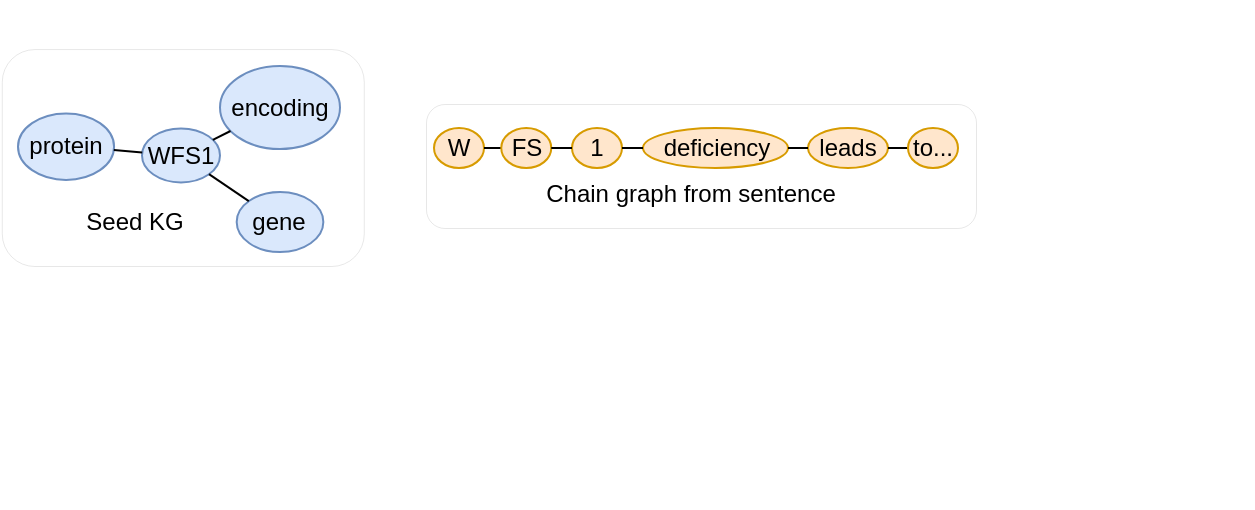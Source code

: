 <mxfile version="21.7.5" type="github">
  <diagram name="Page-1" id="B-3MT0VjL5AQh0WBv9IJ">
    <mxGraphModel dx="1352" dy="927" grid="1" gridSize="10" guides="1" tooltips="1" connect="1" arrows="1" fold="1" page="1" pageScale="1" pageWidth="850" pageHeight="1100" math="0" shadow="0">
      <root>
        <mxCell id="0" />
        <mxCell id="1" parent="0" />
        <mxCell id="_jF0MVlZ8FYj_BNmaVgh-116" value="" style="rounded=1;whiteSpace=wrap;html=1;strokeWidth=0;" vertex="1" parent="1">
          <mxGeometry x="110.89" y="121.54" width="181" height="108.46" as="geometry" />
        </mxCell>
        <mxCell id="_jF0MVlZ8FYj_BNmaVgh-2" value="" style="group" vertex="1" connectable="0" parent="1">
          <mxGeometry x="501" y="103.79" width="235" height="247.21" as="geometry" />
        </mxCell>
        <mxCell id="_jF0MVlZ8FYj_BNmaVgh-3" style="edgeStyle=orthogonalEdgeStyle;rounded=0;orthogonalLoop=1;jettySize=auto;html=1;exitX=1;exitY=0;exitDx=0;exitDy=0;strokeColor=none;" edge="1" parent="_jF0MVlZ8FYj_BNmaVgh-2">
          <mxGeometry relative="1" as="geometry">
            <mxPoint x="-91" y="0.21" as="targetPoint" />
            <mxPoint x="-147.317" y="190.695" as="sourcePoint" />
          </mxGeometry>
        </mxCell>
        <mxCell id="_jF0MVlZ8FYj_BNmaVgh-30" value="&lt;font style=&quot;font-size: 12px;&quot;&gt;encoding&lt;/font&gt;" style="strokeWidth=1;dashed=0;align=center;fontSize=8;shape=ellipse;perimeter=ellipsePerimeter;whiteSpace=wrap;html=1;aspect=fixed;fillColor=#dae8fc;strokeColor=#6c8ebf;" vertex="1" parent="_jF0MVlZ8FYj_BNmaVgh-2">
          <mxGeometry x="-281" y="26.21" width="60" height="41.53" as="geometry" />
        </mxCell>
        <mxCell id="_jF0MVlZ8FYj_BNmaVgh-31" value="&lt;font style=&quot;font-size: 12px;&quot;&gt;protein&lt;/font&gt;" style="strokeWidth=1;dashed=0;align=center;fontSize=8;shape=ellipse;perimeter=ellipsePerimeter;whiteSpace=wrap;html=1;aspect=fixed;fillColor=#dae8fc;strokeColor=#6c8ebf;" vertex="1" parent="_jF0MVlZ8FYj_BNmaVgh-2">
          <mxGeometry x="-382" y="49.91" width="48.04" height="33.25" as="geometry" />
        </mxCell>
        <mxCell id="_jF0MVlZ8FYj_BNmaVgh-33" value="&lt;font style=&quot;font-size: 12px;&quot;&gt;WFS1&lt;/font&gt;" style="strokeWidth=1;dashed=0;align=center;fontSize=8;shape=ellipse;perimeter=ellipsePerimeter;whiteSpace=wrap;html=1;aspect=fixed;fillColor=#dae8fc;strokeColor=#6c8ebf;" vertex="1" parent="_jF0MVlZ8FYj_BNmaVgh-2">
          <mxGeometry x="-320" y="57.4" width="39" height="27" as="geometry" />
        </mxCell>
        <mxCell id="_jF0MVlZ8FYj_BNmaVgh-34" value="" style="edgeStyle=none;endArrow=none;dashed=0;html=1;strokeWidth=1;rounded=0;" edge="1" parent="_jF0MVlZ8FYj_BNmaVgh-2" source="_jF0MVlZ8FYj_BNmaVgh-33" target="_jF0MVlZ8FYj_BNmaVgh-30">
          <mxGeometry relative="1" as="geometry" />
        </mxCell>
        <mxCell id="_jF0MVlZ8FYj_BNmaVgh-35" value="" style="edgeStyle=none;endArrow=none;dashed=0;html=1;strokeWidth=1;rounded=0;" edge="1" parent="_jF0MVlZ8FYj_BNmaVgh-2" source="_jF0MVlZ8FYj_BNmaVgh-33" target="_jF0MVlZ8FYj_BNmaVgh-31">
          <mxGeometry relative="1" as="geometry" />
        </mxCell>
        <mxCell id="_jF0MVlZ8FYj_BNmaVgh-37" value="Seed KG" style="text;html=1;align=center;verticalAlign=middle;resizable=0;points=[];autosize=1;strokeColor=none;fillColor=none;" vertex="1" parent="_jF0MVlZ8FYj_BNmaVgh-2">
          <mxGeometry x="-359" y="89.21" width="70" height="30" as="geometry" />
        </mxCell>
        <mxCell id="_jF0MVlZ8FYj_BNmaVgh-59" value="" style="rounded=1;whiteSpace=wrap;html=1;strokeColor=default;strokeWidth=0;" vertex="1" parent="_jF0MVlZ8FYj_BNmaVgh-2">
          <mxGeometry x="-178" y="45.21" width="275" height="62" as="geometry" />
        </mxCell>
        <mxCell id="_jF0MVlZ8FYj_BNmaVgh-102" value="W" style="ellipse;whiteSpace=wrap;html=1;fillColor=#ffe6cc;strokeColor=#d79b00;" vertex="1" parent="_jF0MVlZ8FYj_BNmaVgh-2">
          <mxGeometry x="-174" y="57.21" width="25" height="20" as="geometry" />
        </mxCell>
        <mxCell id="_jF0MVlZ8FYj_BNmaVgh-103" style="edgeStyle=orthogonalEdgeStyle;rounded=0;orthogonalLoop=1;jettySize=auto;html=1;exitX=0;exitY=0.5;exitDx=0;exitDy=0;entryX=1;entryY=0.5;entryDx=0;entryDy=0;endArrow=none;endFill=0;" edge="1" parent="_jF0MVlZ8FYj_BNmaVgh-2" source="_jF0MVlZ8FYj_BNmaVgh-105" target="_jF0MVlZ8FYj_BNmaVgh-102">
          <mxGeometry relative="1" as="geometry" />
        </mxCell>
        <mxCell id="_jF0MVlZ8FYj_BNmaVgh-105" value="FS" style="ellipse;whiteSpace=wrap;html=1;fillColor=#ffe6cc;strokeColor=#d79b00;" vertex="1" parent="_jF0MVlZ8FYj_BNmaVgh-2">
          <mxGeometry x="-140.37" y="57.21" width="25" height="20" as="geometry" />
        </mxCell>
        <mxCell id="_jF0MVlZ8FYj_BNmaVgh-106" value="1" style="ellipse;whiteSpace=wrap;html=1;fillColor=#ffe6cc;strokeColor=#d79b00;" vertex="1" parent="_jF0MVlZ8FYj_BNmaVgh-2">
          <mxGeometry x="-105" y="57.21" width="25" height="20" as="geometry" />
        </mxCell>
        <mxCell id="_jF0MVlZ8FYj_BNmaVgh-104" style="rounded=0;orthogonalLoop=1;jettySize=auto;html=1;exitX=1;exitY=0.5;exitDx=0;exitDy=0;entryX=0;entryY=0.5;entryDx=0;entryDy=0;endArrow=none;endFill=0;" edge="1" parent="_jF0MVlZ8FYj_BNmaVgh-2" source="_jF0MVlZ8FYj_BNmaVgh-105" target="_jF0MVlZ8FYj_BNmaVgh-106">
          <mxGeometry relative="1" as="geometry" />
        </mxCell>
        <mxCell id="_jF0MVlZ8FYj_BNmaVgh-108" value="deficiency" style="ellipse;whiteSpace=wrap;html=1;fillColor=#ffe6cc;strokeColor=#d79b00;" vertex="1" parent="_jF0MVlZ8FYj_BNmaVgh-2">
          <mxGeometry x="-69.5" y="57.21" width="72.5" height="20" as="geometry" />
        </mxCell>
        <mxCell id="_jF0MVlZ8FYj_BNmaVgh-109" value="leads" style="ellipse;whiteSpace=wrap;html=1;fillColor=#ffe6cc;strokeColor=#d79b00;" vertex="1" parent="_jF0MVlZ8FYj_BNmaVgh-2">
          <mxGeometry x="13" y="57.21" width="40" height="20" as="geometry" />
        </mxCell>
        <mxCell id="_jF0MVlZ8FYj_BNmaVgh-107" style="edgeStyle=none;rounded=0;orthogonalLoop=1;jettySize=auto;html=1;exitX=1;exitY=0.5;exitDx=0;exitDy=0;entryX=0;entryY=0.5;entryDx=0;entryDy=0;endArrow=none;endFill=0;" edge="1" parent="_jF0MVlZ8FYj_BNmaVgh-2" source="_jF0MVlZ8FYj_BNmaVgh-108" target="_jF0MVlZ8FYj_BNmaVgh-109">
          <mxGeometry relative="1" as="geometry" />
        </mxCell>
        <mxCell id="_jF0MVlZ8FYj_BNmaVgh-110" value="" style="endArrow=none;html=1;rounded=0;entryX=0;entryY=0.5;entryDx=0;entryDy=0;" edge="1" parent="_jF0MVlZ8FYj_BNmaVgh-2" target="_jF0MVlZ8FYj_BNmaVgh-108">
          <mxGeometry width="50" height="50" relative="1" as="geometry">
            <mxPoint x="-80" y="67.21" as="sourcePoint" />
            <mxPoint x="-30" y="17.21" as="targetPoint" />
          </mxGeometry>
        </mxCell>
        <mxCell id="_jF0MVlZ8FYj_BNmaVgh-111" style="edgeStyle=none;rounded=0;orthogonalLoop=1;jettySize=auto;html=1;exitX=0;exitY=0.5;exitDx=0;exitDy=0;entryX=1;entryY=0.5;entryDx=0;entryDy=0;endArrow=none;endFill=0;" edge="1" parent="_jF0MVlZ8FYj_BNmaVgh-2" source="_jF0MVlZ8FYj_BNmaVgh-112" target="_jF0MVlZ8FYj_BNmaVgh-109">
          <mxGeometry relative="1" as="geometry" />
        </mxCell>
        <mxCell id="_jF0MVlZ8FYj_BNmaVgh-112" value="to..." style="ellipse;whiteSpace=wrap;html=1;fillColor=#ffe6cc;strokeColor=#d79b00;" vertex="1" parent="_jF0MVlZ8FYj_BNmaVgh-2">
          <mxGeometry x="63" y="57.21" width="25" height="20" as="geometry" />
        </mxCell>
        <mxCell id="_jF0MVlZ8FYj_BNmaVgh-113" value="Chain graph from sentence" style="text;html=1;align=center;verticalAlign=middle;resizable=0;points=[];autosize=1;strokeColor=none;fillColor=none;" vertex="1" parent="_jF0MVlZ8FYj_BNmaVgh-2">
          <mxGeometry x="-131" y="75.21" width="170" height="30" as="geometry" />
        </mxCell>
        <mxCell id="_jF0MVlZ8FYj_BNmaVgh-32" value="&lt;font style=&quot;font-size: 12px;&quot;&gt;gene&lt;/font&gt;" style="strokeWidth=1;dashed=0;align=center;fontSize=8;shape=ellipse;perimeter=ellipsePerimeter;whiteSpace=wrap;html=1;aspect=fixed;fillColor=#dae8fc;strokeColor=#6c8ebf;" vertex="1" parent="1">
          <mxGeometry x="228.34" y="193" width="43.33" height="30" as="geometry" />
        </mxCell>
        <mxCell id="_jF0MVlZ8FYj_BNmaVgh-36" value="" style="edgeStyle=none;endArrow=none;dashed=0;html=1;strokeWidth=1;rounded=0;" edge="1" parent="1" source="_jF0MVlZ8FYj_BNmaVgh-33" target="_jF0MVlZ8FYj_BNmaVgh-32">
          <mxGeometry relative="1" as="geometry" />
        </mxCell>
      </root>
    </mxGraphModel>
  </diagram>
</mxfile>
